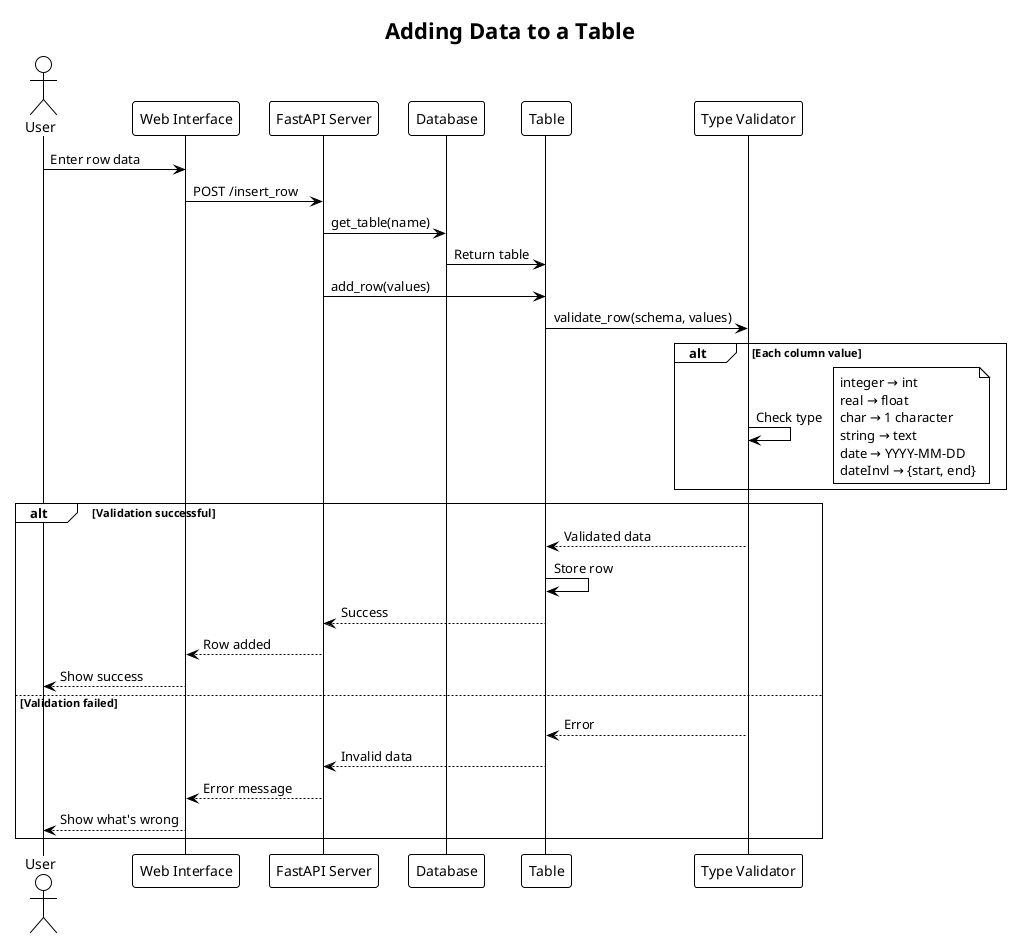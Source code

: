 @startuml sequence_insert
!theme plain
title Adding Data to a Table

actor User
participant "Web Interface" as UI
participant "FastAPI Server" as API
participant "Database" as DB
participant "Table" as Table
participant "Type Validator" as Validator

User -> UI: Enter row data
UI -> API: POST /insert_row
API -> DB: get_table(name)
DB -> Table: Return table

API -> Table: add_row(values)
Table -> Validator: validate_row(schema, values)

alt Each column value
  Validator -> Validator: Check type
  note right
    integer → int
    real → float
    char → 1 character
    string → text
    date → YYYY-MM-DD
    dateInvl → {start, end}
  end note
end

alt Validation successful
  Validator --> Table: Validated data
  Table -> Table: Store row
  Table --> API: Success
  API --> UI: Row added
  UI --> User: Show success
else Validation failed
  Validator --> Table: Error
  Table --> API: Invalid data
  API --> UI: Error message
  UI --> User: Show what's wrong
end

@enduml